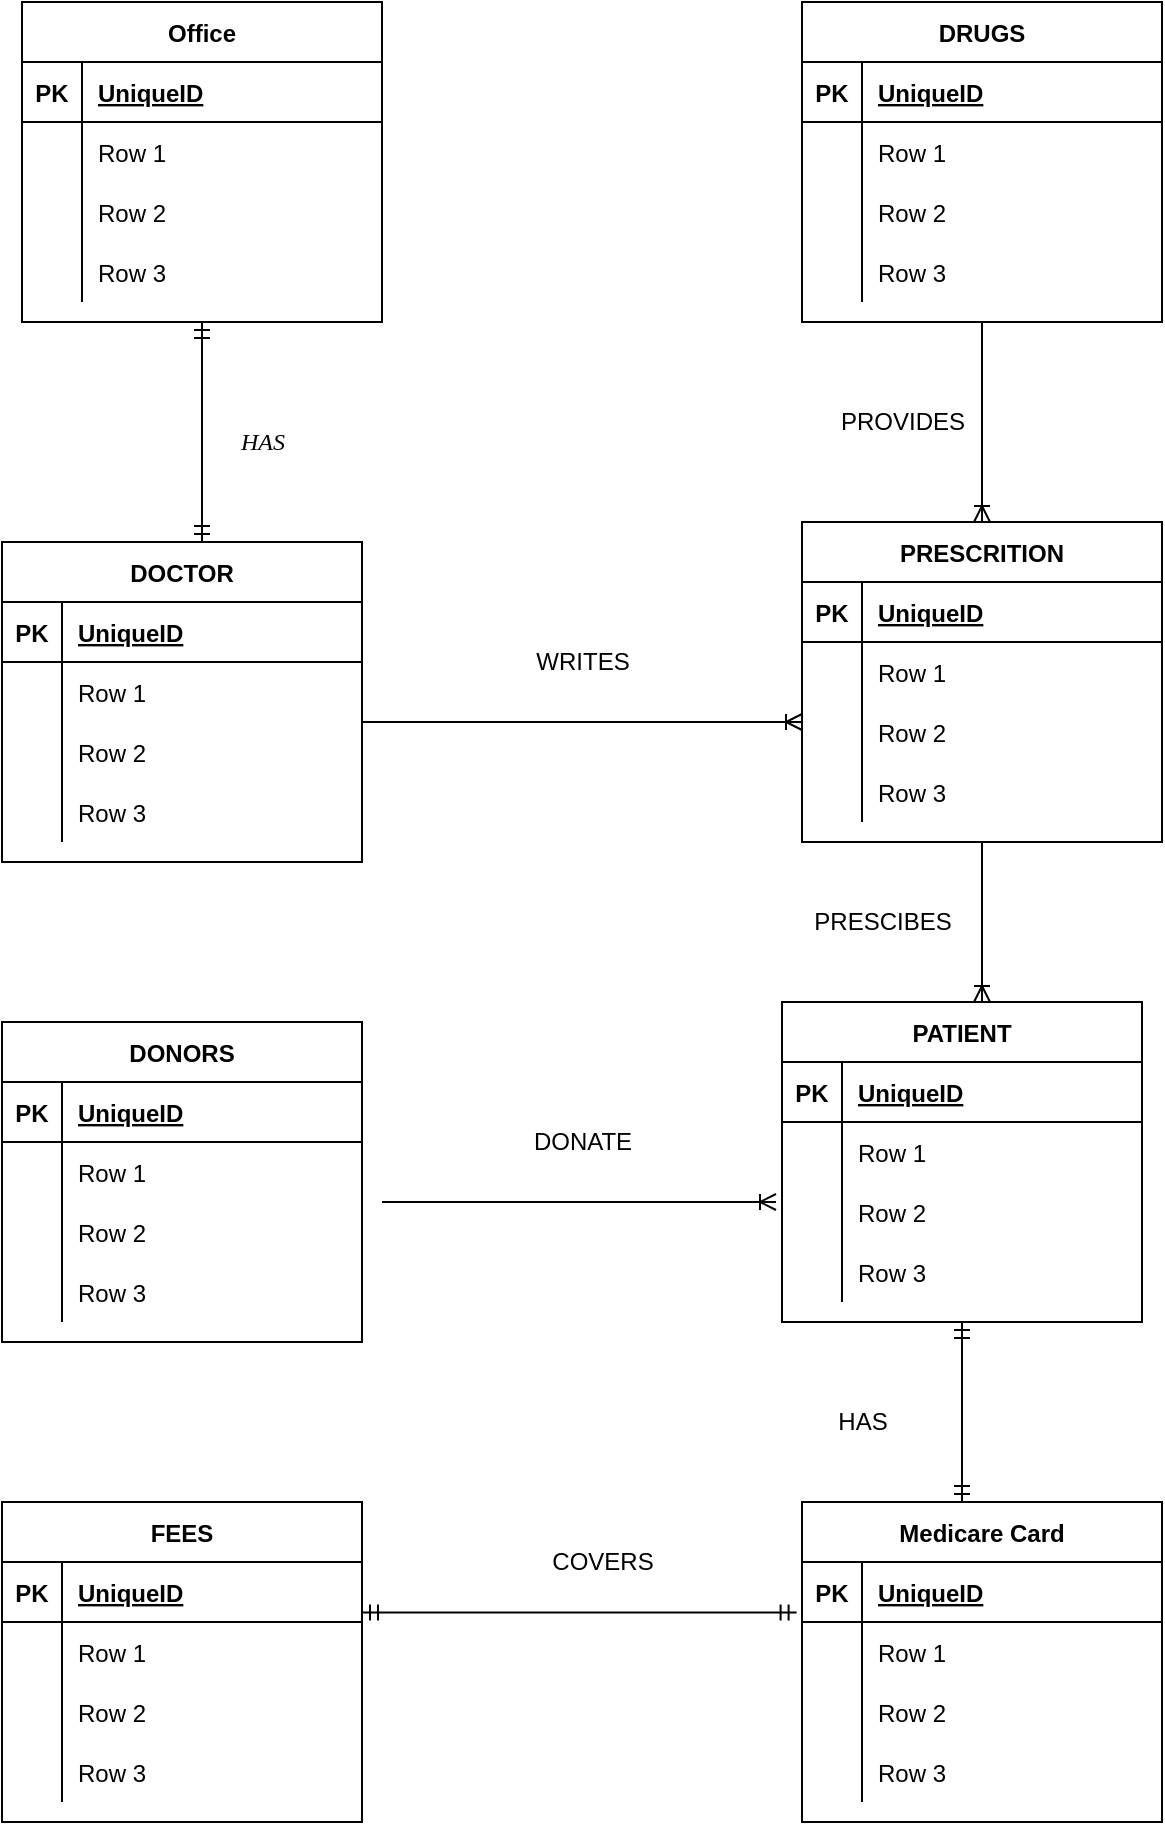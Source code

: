 <mxfile version="14.2.9" type="github">
  <diagram id="dvraBACmsRMkLH-C02M5" name="Page-1">
    <mxGraphModel dx="2031" dy="1053" grid="1" gridSize="10" guides="1" tooltips="1" connect="1" arrows="1" fold="1" page="1" pageScale="1" pageWidth="850" pageHeight="1100" math="0" shadow="0">
      <root>
        <mxCell id="0" />
        <mxCell id="1" parent="0" />
        <mxCell id="zn_hY5AfQBHQoUwy9ldw-1" value="DOCTOR" style="shape=table;startSize=30;container=1;collapsible=1;childLayout=tableLayout;fixedRows=1;rowLines=0;fontStyle=1;align=center;resizeLast=1;" parent="1" vertex="1">
          <mxGeometry x="80" y="290" width="180" height="160" as="geometry" />
        </mxCell>
        <mxCell id="zn_hY5AfQBHQoUwy9ldw-2" value="" style="shape=partialRectangle;collapsible=0;dropTarget=0;pointerEvents=0;fillColor=none;top=0;left=0;bottom=1;right=0;points=[[0,0.5],[1,0.5]];portConstraint=eastwest;" parent="zn_hY5AfQBHQoUwy9ldw-1" vertex="1">
          <mxGeometry y="30" width="180" height="30" as="geometry" />
        </mxCell>
        <mxCell id="zn_hY5AfQBHQoUwy9ldw-3" value="PK" style="shape=partialRectangle;connectable=0;fillColor=none;top=0;left=0;bottom=0;right=0;fontStyle=1;overflow=hidden;" parent="zn_hY5AfQBHQoUwy9ldw-2" vertex="1">
          <mxGeometry width="30" height="30" as="geometry" />
        </mxCell>
        <mxCell id="zn_hY5AfQBHQoUwy9ldw-4" value="UniqueID" style="shape=partialRectangle;connectable=0;fillColor=none;top=0;left=0;bottom=0;right=0;align=left;spacingLeft=6;fontStyle=5;overflow=hidden;" parent="zn_hY5AfQBHQoUwy9ldw-2" vertex="1">
          <mxGeometry x="30" width="150" height="30" as="geometry" />
        </mxCell>
        <mxCell id="zn_hY5AfQBHQoUwy9ldw-5" value="" style="shape=partialRectangle;collapsible=0;dropTarget=0;pointerEvents=0;fillColor=none;top=0;left=0;bottom=0;right=0;points=[[0,0.5],[1,0.5]];portConstraint=eastwest;" parent="zn_hY5AfQBHQoUwy9ldw-1" vertex="1">
          <mxGeometry y="60" width="180" height="30" as="geometry" />
        </mxCell>
        <mxCell id="zn_hY5AfQBHQoUwy9ldw-6" value="" style="shape=partialRectangle;connectable=0;fillColor=none;top=0;left=0;bottom=0;right=0;editable=1;overflow=hidden;" parent="zn_hY5AfQBHQoUwy9ldw-5" vertex="1">
          <mxGeometry width="30" height="30" as="geometry" />
        </mxCell>
        <mxCell id="zn_hY5AfQBHQoUwy9ldw-7" value="Row 1" style="shape=partialRectangle;connectable=0;fillColor=none;top=0;left=0;bottom=0;right=0;align=left;spacingLeft=6;overflow=hidden;" parent="zn_hY5AfQBHQoUwy9ldw-5" vertex="1">
          <mxGeometry x="30" width="150" height="30" as="geometry" />
        </mxCell>
        <mxCell id="zn_hY5AfQBHQoUwy9ldw-8" value="" style="shape=partialRectangle;collapsible=0;dropTarget=0;pointerEvents=0;fillColor=none;top=0;left=0;bottom=0;right=0;points=[[0,0.5],[1,0.5]];portConstraint=eastwest;" parent="zn_hY5AfQBHQoUwy9ldw-1" vertex="1">
          <mxGeometry y="90" width="180" height="30" as="geometry" />
        </mxCell>
        <mxCell id="zn_hY5AfQBHQoUwy9ldw-9" value="" style="shape=partialRectangle;connectable=0;fillColor=none;top=0;left=0;bottom=0;right=0;editable=1;overflow=hidden;" parent="zn_hY5AfQBHQoUwy9ldw-8" vertex="1">
          <mxGeometry width="30" height="30" as="geometry" />
        </mxCell>
        <mxCell id="zn_hY5AfQBHQoUwy9ldw-10" value="Row 2" style="shape=partialRectangle;connectable=0;fillColor=none;top=0;left=0;bottom=0;right=0;align=left;spacingLeft=6;overflow=hidden;" parent="zn_hY5AfQBHQoUwy9ldw-8" vertex="1">
          <mxGeometry x="30" width="150" height="30" as="geometry" />
        </mxCell>
        <mxCell id="zn_hY5AfQBHQoUwy9ldw-11" value="" style="shape=partialRectangle;collapsible=0;dropTarget=0;pointerEvents=0;fillColor=none;top=0;left=0;bottom=0;right=0;points=[[0,0.5],[1,0.5]];portConstraint=eastwest;" parent="zn_hY5AfQBHQoUwy9ldw-1" vertex="1">
          <mxGeometry y="120" width="180" height="30" as="geometry" />
        </mxCell>
        <mxCell id="zn_hY5AfQBHQoUwy9ldw-12" value="" style="shape=partialRectangle;connectable=0;fillColor=none;top=0;left=0;bottom=0;right=0;editable=1;overflow=hidden;" parent="zn_hY5AfQBHQoUwy9ldw-11" vertex="1">
          <mxGeometry width="30" height="30" as="geometry" />
        </mxCell>
        <mxCell id="zn_hY5AfQBHQoUwy9ldw-13" value="Row 3" style="shape=partialRectangle;connectable=0;fillColor=none;top=0;left=0;bottom=0;right=0;align=left;spacingLeft=6;overflow=hidden;" parent="zn_hY5AfQBHQoUwy9ldw-11" vertex="1">
          <mxGeometry x="30" width="150" height="30" as="geometry" />
        </mxCell>
        <mxCell id="zn_hY5AfQBHQoUwy9ldw-27" value="PRESCRITION" style="shape=table;startSize=30;container=1;collapsible=1;childLayout=tableLayout;fixedRows=1;rowLines=0;fontStyle=1;align=center;resizeLast=1;" parent="1" vertex="1">
          <mxGeometry x="480" y="280" width="180" height="160" as="geometry" />
        </mxCell>
        <mxCell id="zn_hY5AfQBHQoUwy9ldw-28" value="" style="shape=partialRectangle;collapsible=0;dropTarget=0;pointerEvents=0;fillColor=none;top=0;left=0;bottom=1;right=0;points=[[0,0.5],[1,0.5]];portConstraint=eastwest;" parent="zn_hY5AfQBHQoUwy9ldw-27" vertex="1">
          <mxGeometry y="30" width="180" height="30" as="geometry" />
        </mxCell>
        <mxCell id="zn_hY5AfQBHQoUwy9ldw-29" value="PK" style="shape=partialRectangle;connectable=0;fillColor=none;top=0;left=0;bottom=0;right=0;fontStyle=1;overflow=hidden;" parent="zn_hY5AfQBHQoUwy9ldw-28" vertex="1">
          <mxGeometry width="30" height="30" as="geometry" />
        </mxCell>
        <mxCell id="zn_hY5AfQBHQoUwy9ldw-30" value="UniqueID" style="shape=partialRectangle;connectable=0;fillColor=none;top=0;left=0;bottom=0;right=0;align=left;spacingLeft=6;fontStyle=5;overflow=hidden;" parent="zn_hY5AfQBHQoUwy9ldw-28" vertex="1">
          <mxGeometry x="30" width="150" height="30" as="geometry" />
        </mxCell>
        <mxCell id="zn_hY5AfQBHQoUwy9ldw-31" value="" style="shape=partialRectangle;collapsible=0;dropTarget=0;pointerEvents=0;fillColor=none;top=0;left=0;bottom=0;right=0;points=[[0,0.5],[1,0.5]];portConstraint=eastwest;" parent="zn_hY5AfQBHQoUwy9ldw-27" vertex="1">
          <mxGeometry y="60" width="180" height="30" as="geometry" />
        </mxCell>
        <mxCell id="zn_hY5AfQBHQoUwy9ldw-32" value="" style="shape=partialRectangle;connectable=0;fillColor=none;top=0;left=0;bottom=0;right=0;editable=1;overflow=hidden;" parent="zn_hY5AfQBHQoUwy9ldw-31" vertex="1">
          <mxGeometry width="30" height="30" as="geometry" />
        </mxCell>
        <mxCell id="zn_hY5AfQBHQoUwy9ldw-33" value="Row 1" style="shape=partialRectangle;connectable=0;fillColor=none;top=0;left=0;bottom=0;right=0;align=left;spacingLeft=6;overflow=hidden;" parent="zn_hY5AfQBHQoUwy9ldw-31" vertex="1">
          <mxGeometry x="30" width="150" height="30" as="geometry" />
        </mxCell>
        <mxCell id="zn_hY5AfQBHQoUwy9ldw-34" value="" style="shape=partialRectangle;collapsible=0;dropTarget=0;pointerEvents=0;fillColor=none;top=0;left=0;bottom=0;right=0;points=[[0,0.5],[1,0.5]];portConstraint=eastwest;" parent="zn_hY5AfQBHQoUwy9ldw-27" vertex="1">
          <mxGeometry y="90" width="180" height="30" as="geometry" />
        </mxCell>
        <mxCell id="zn_hY5AfQBHQoUwy9ldw-35" value="" style="shape=partialRectangle;connectable=0;fillColor=none;top=0;left=0;bottom=0;right=0;editable=1;overflow=hidden;" parent="zn_hY5AfQBHQoUwy9ldw-34" vertex="1">
          <mxGeometry width="30" height="30" as="geometry" />
        </mxCell>
        <mxCell id="zn_hY5AfQBHQoUwy9ldw-36" value="Row 2" style="shape=partialRectangle;connectable=0;fillColor=none;top=0;left=0;bottom=0;right=0;align=left;spacingLeft=6;overflow=hidden;" parent="zn_hY5AfQBHQoUwy9ldw-34" vertex="1">
          <mxGeometry x="30" width="150" height="30" as="geometry" />
        </mxCell>
        <mxCell id="zn_hY5AfQBHQoUwy9ldw-37" value="" style="shape=partialRectangle;collapsible=0;dropTarget=0;pointerEvents=0;fillColor=none;top=0;left=0;bottom=0;right=0;points=[[0,0.5],[1,0.5]];portConstraint=eastwest;" parent="zn_hY5AfQBHQoUwy9ldw-27" vertex="1">
          <mxGeometry y="120" width="180" height="30" as="geometry" />
        </mxCell>
        <mxCell id="zn_hY5AfQBHQoUwy9ldw-38" value="" style="shape=partialRectangle;connectable=0;fillColor=none;top=0;left=0;bottom=0;right=0;editable=1;overflow=hidden;" parent="zn_hY5AfQBHQoUwy9ldw-37" vertex="1">
          <mxGeometry width="30" height="30" as="geometry" />
        </mxCell>
        <mxCell id="zn_hY5AfQBHQoUwy9ldw-39" value="Row 3" style="shape=partialRectangle;connectable=0;fillColor=none;top=0;left=0;bottom=0;right=0;align=left;spacingLeft=6;overflow=hidden;" parent="zn_hY5AfQBHQoUwy9ldw-37" vertex="1">
          <mxGeometry x="30" width="150" height="30" as="geometry" />
        </mxCell>
        <mxCell id="zn_hY5AfQBHQoUwy9ldw-40" value="PATIENT" style="shape=table;startSize=30;container=1;collapsible=1;childLayout=tableLayout;fixedRows=1;rowLines=0;fontStyle=1;align=center;resizeLast=1;" parent="1" vertex="1">
          <mxGeometry x="470" y="520" width="180" height="160" as="geometry" />
        </mxCell>
        <mxCell id="zn_hY5AfQBHQoUwy9ldw-41" value="" style="shape=partialRectangle;collapsible=0;dropTarget=0;pointerEvents=0;fillColor=none;top=0;left=0;bottom=1;right=0;points=[[0,0.5],[1,0.5]];portConstraint=eastwest;" parent="zn_hY5AfQBHQoUwy9ldw-40" vertex="1">
          <mxGeometry y="30" width="180" height="30" as="geometry" />
        </mxCell>
        <mxCell id="zn_hY5AfQBHQoUwy9ldw-42" value="PK" style="shape=partialRectangle;connectable=0;fillColor=none;top=0;left=0;bottom=0;right=0;fontStyle=1;overflow=hidden;" parent="zn_hY5AfQBHQoUwy9ldw-41" vertex="1">
          <mxGeometry width="30" height="30" as="geometry" />
        </mxCell>
        <mxCell id="zn_hY5AfQBHQoUwy9ldw-43" value="UniqueID" style="shape=partialRectangle;connectable=0;fillColor=none;top=0;left=0;bottom=0;right=0;align=left;spacingLeft=6;fontStyle=5;overflow=hidden;" parent="zn_hY5AfQBHQoUwy9ldw-41" vertex="1">
          <mxGeometry x="30" width="150" height="30" as="geometry" />
        </mxCell>
        <mxCell id="zn_hY5AfQBHQoUwy9ldw-44" value="" style="shape=partialRectangle;collapsible=0;dropTarget=0;pointerEvents=0;fillColor=none;top=0;left=0;bottom=0;right=0;points=[[0,0.5],[1,0.5]];portConstraint=eastwest;" parent="zn_hY5AfQBHQoUwy9ldw-40" vertex="1">
          <mxGeometry y="60" width="180" height="30" as="geometry" />
        </mxCell>
        <mxCell id="zn_hY5AfQBHQoUwy9ldw-45" value="" style="shape=partialRectangle;connectable=0;fillColor=none;top=0;left=0;bottom=0;right=0;editable=1;overflow=hidden;" parent="zn_hY5AfQBHQoUwy9ldw-44" vertex="1">
          <mxGeometry width="30" height="30" as="geometry" />
        </mxCell>
        <mxCell id="zn_hY5AfQBHQoUwy9ldw-46" value="Row 1" style="shape=partialRectangle;connectable=0;fillColor=none;top=0;left=0;bottom=0;right=0;align=left;spacingLeft=6;overflow=hidden;" parent="zn_hY5AfQBHQoUwy9ldw-44" vertex="1">
          <mxGeometry x="30" width="150" height="30" as="geometry" />
        </mxCell>
        <mxCell id="zn_hY5AfQBHQoUwy9ldw-47" value="" style="shape=partialRectangle;collapsible=0;dropTarget=0;pointerEvents=0;fillColor=none;top=0;left=0;bottom=0;right=0;points=[[0,0.5],[1,0.5]];portConstraint=eastwest;" parent="zn_hY5AfQBHQoUwy9ldw-40" vertex="1">
          <mxGeometry y="90" width="180" height="30" as="geometry" />
        </mxCell>
        <mxCell id="zn_hY5AfQBHQoUwy9ldw-48" value="" style="shape=partialRectangle;connectable=0;fillColor=none;top=0;left=0;bottom=0;right=0;editable=1;overflow=hidden;" parent="zn_hY5AfQBHQoUwy9ldw-47" vertex="1">
          <mxGeometry width="30" height="30" as="geometry" />
        </mxCell>
        <mxCell id="zn_hY5AfQBHQoUwy9ldw-49" value="Row 2" style="shape=partialRectangle;connectable=0;fillColor=none;top=0;left=0;bottom=0;right=0;align=left;spacingLeft=6;overflow=hidden;" parent="zn_hY5AfQBHQoUwy9ldw-47" vertex="1">
          <mxGeometry x="30" width="150" height="30" as="geometry" />
        </mxCell>
        <mxCell id="zn_hY5AfQBHQoUwy9ldw-50" value="" style="shape=partialRectangle;collapsible=0;dropTarget=0;pointerEvents=0;fillColor=none;top=0;left=0;bottom=0;right=0;points=[[0,0.5],[1,0.5]];portConstraint=eastwest;" parent="zn_hY5AfQBHQoUwy9ldw-40" vertex="1">
          <mxGeometry y="120" width="180" height="30" as="geometry" />
        </mxCell>
        <mxCell id="zn_hY5AfQBHQoUwy9ldw-51" value="" style="shape=partialRectangle;connectable=0;fillColor=none;top=0;left=0;bottom=0;right=0;editable=1;overflow=hidden;" parent="zn_hY5AfQBHQoUwy9ldw-50" vertex="1">
          <mxGeometry width="30" height="30" as="geometry" />
        </mxCell>
        <mxCell id="zn_hY5AfQBHQoUwy9ldw-52" value="Row 3" style="shape=partialRectangle;connectable=0;fillColor=none;top=0;left=0;bottom=0;right=0;align=left;spacingLeft=6;overflow=hidden;" parent="zn_hY5AfQBHQoUwy9ldw-50" vertex="1">
          <mxGeometry x="30" width="150" height="30" as="geometry" />
        </mxCell>
        <mxCell id="zn_hY5AfQBHQoUwy9ldw-53" value="DONORS" style="shape=table;startSize=30;container=1;collapsible=1;childLayout=tableLayout;fixedRows=1;rowLines=0;fontStyle=1;align=center;resizeLast=1;" parent="1" vertex="1">
          <mxGeometry x="80" y="530" width="180" height="160" as="geometry" />
        </mxCell>
        <mxCell id="zn_hY5AfQBHQoUwy9ldw-54" value="" style="shape=partialRectangle;collapsible=0;dropTarget=0;pointerEvents=0;fillColor=none;top=0;left=0;bottom=1;right=0;points=[[0,0.5],[1,0.5]];portConstraint=eastwest;" parent="zn_hY5AfQBHQoUwy9ldw-53" vertex="1">
          <mxGeometry y="30" width="180" height="30" as="geometry" />
        </mxCell>
        <mxCell id="zn_hY5AfQBHQoUwy9ldw-55" value="PK" style="shape=partialRectangle;connectable=0;fillColor=none;top=0;left=0;bottom=0;right=0;fontStyle=1;overflow=hidden;" parent="zn_hY5AfQBHQoUwy9ldw-54" vertex="1">
          <mxGeometry width="30" height="30" as="geometry" />
        </mxCell>
        <mxCell id="zn_hY5AfQBHQoUwy9ldw-56" value="UniqueID" style="shape=partialRectangle;connectable=0;fillColor=none;top=0;left=0;bottom=0;right=0;align=left;spacingLeft=6;fontStyle=5;overflow=hidden;" parent="zn_hY5AfQBHQoUwy9ldw-54" vertex="1">
          <mxGeometry x="30" width="150" height="30" as="geometry" />
        </mxCell>
        <mxCell id="zn_hY5AfQBHQoUwy9ldw-57" value="" style="shape=partialRectangle;collapsible=0;dropTarget=0;pointerEvents=0;fillColor=none;top=0;left=0;bottom=0;right=0;points=[[0,0.5],[1,0.5]];portConstraint=eastwest;" parent="zn_hY5AfQBHQoUwy9ldw-53" vertex="1">
          <mxGeometry y="60" width="180" height="30" as="geometry" />
        </mxCell>
        <mxCell id="zn_hY5AfQBHQoUwy9ldw-58" value="" style="shape=partialRectangle;connectable=0;fillColor=none;top=0;left=0;bottom=0;right=0;editable=1;overflow=hidden;" parent="zn_hY5AfQBHQoUwy9ldw-57" vertex="1">
          <mxGeometry width="30" height="30" as="geometry" />
        </mxCell>
        <mxCell id="zn_hY5AfQBHQoUwy9ldw-59" value="Row 1" style="shape=partialRectangle;connectable=0;fillColor=none;top=0;left=0;bottom=0;right=0;align=left;spacingLeft=6;overflow=hidden;" parent="zn_hY5AfQBHQoUwy9ldw-57" vertex="1">
          <mxGeometry x="30" width="150" height="30" as="geometry" />
        </mxCell>
        <mxCell id="zn_hY5AfQBHQoUwy9ldw-60" value="" style="shape=partialRectangle;collapsible=0;dropTarget=0;pointerEvents=0;fillColor=none;top=0;left=0;bottom=0;right=0;points=[[0,0.5],[1,0.5]];portConstraint=eastwest;" parent="zn_hY5AfQBHQoUwy9ldw-53" vertex="1">
          <mxGeometry y="90" width="180" height="30" as="geometry" />
        </mxCell>
        <mxCell id="zn_hY5AfQBHQoUwy9ldw-61" value="" style="shape=partialRectangle;connectable=0;fillColor=none;top=0;left=0;bottom=0;right=0;editable=1;overflow=hidden;" parent="zn_hY5AfQBHQoUwy9ldw-60" vertex="1">
          <mxGeometry width="30" height="30" as="geometry" />
        </mxCell>
        <mxCell id="zn_hY5AfQBHQoUwy9ldw-62" value="Row 2" style="shape=partialRectangle;connectable=0;fillColor=none;top=0;left=0;bottom=0;right=0;align=left;spacingLeft=6;overflow=hidden;" parent="zn_hY5AfQBHQoUwy9ldw-60" vertex="1">
          <mxGeometry x="30" width="150" height="30" as="geometry" />
        </mxCell>
        <mxCell id="zn_hY5AfQBHQoUwy9ldw-63" value="" style="shape=partialRectangle;collapsible=0;dropTarget=0;pointerEvents=0;fillColor=none;top=0;left=0;bottom=0;right=0;points=[[0,0.5],[1,0.5]];portConstraint=eastwest;" parent="zn_hY5AfQBHQoUwy9ldw-53" vertex="1">
          <mxGeometry y="120" width="180" height="30" as="geometry" />
        </mxCell>
        <mxCell id="zn_hY5AfQBHQoUwy9ldw-64" value="" style="shape=partialRectangle;connectable=0;fillColor=none;top=0;left=0;bottom=0;right=0;editable=1;overflow=hidden;" parent="zn_hY5AfQBHQoUwy9ldw-63" vertex="1">
          <mxGeometry width="30" height="30" as="geometry" />
        </mxCell>
        <mxCell id="zn_hY5AfQBHQoUwy9ldw-65" value="Row 3" style="shape=partialRectangle;connectable=0;fillColor=none;top=0;left=0;bottom=0;right=0;align=left;spacingLeft=6;overflow=hidden;" parent="zn_hY5AfQBHQoUwy9ldw-63" vertex="1">
          <mxGeometry x="30" width="150" height="30" as="geometry" />
        </mxCell>
        <mxCell id="zn_hY5AfQBHQoUwy9ldw-66" value="FEES" style="shape=table;startSize=30;container=1;collapsible=1;childLayout=tableLayout;fixedRows=1;rowLines=0;fontStyle=1;align=center;resizeLast=1;" parent="1" vertex="1">
          <mxGeometry x="80" y="770" width="180" height="160" as="geometry" />
        </mxCell>
        <mxCell id="zn_hY5AfQBHQoUwy9ldw-67" value="" style="shape=partialRectangle;collapsible=0;dropTarget=0;pointerEvents=0;fillColor=none;top=0;left=0;bottom=1;right=0;points=[[0,0.5],[1,0.5]];portConstraint=eastwest;" parent="zn_hY5AfQBHQoUwy9ldw-66" vertex="1">
          <mxGeometry y="30" width="180" height="30" as="geometry" />
        </mxCell>
        <mxCell id="zn_hY5AfQBHQoUwy9ldw-68" value="PK" style="shape=partialRectangle;connectable=0;fillColor=none;top=0;left=0;bottom=0;right=0;fontStyle=1;overflow=hidden;" parent="zn_hY5AfQBHQoUwy9ldw-67" vertex="1">
          <mxGeometry width="30" height="30" as="geometry" />
        </mxCell>
        <mxCell id="zn_hY5AfQBHQoUwy9ldw-69" value="UniqueID" style="shape=partialRectangle;connectable=0;fillColor=none;top=0;left=0;bottom=0;right=0;align=left;spacingLeft=6;fontStyle=5;overflow=hidden;" parent="zn_hY5AfQBHQoUwy9ldw-67" vertex="1">
          <mxGeometry x="30" width="150" height="30" as="geometry" />
        </mxCell>
        <mxCell id="zn_hY5AfQBHQoUwy9ldw-70" value="" style="shape=partialRectangle;collapsible=0;dropTarget=0;pointerEvents=0;fillColor=none;top=0;left=0;bottom=0;right=0;points=[[0,0.5],[1,0.5]];portConstraint=eastwest;" parent="zn_hY5AfQBHQoUwy9ldw-66" vertex="1">
          <mxGeometry y="60" width="180" height="30" as="geometry" />
        </mxCell>
        <mxCell id="zn_hY5AfQBHQoUwy9ldw-71" value="" style="shape=partialRectangle;connectable=0;fillColor=none;top=0;left=0;bottom=0;right=0;editable=1;overflow=hidden;" parent="zn_hY5AfQBHQoUwy9ldw-70" vertex="1">
          <mxGeometry width="30" height="30" as="geometry" />
        </mxCell>
        <mxCell id="zn_hY5AfQBHQoUwy9ldw-72" value="Row 1" style="shape=partialRectangle;connectable=0;fillColor=none;top=0;left=0;bottom=0;right=0;align=left;spacingLeft=6;overflow=hidden;" parent="zn_hY5AfQBHQoUwy9ldw-70" vertex="1">
          <mxGeometry x="30" width="150" height="30" as="geometry" />
        </mxCell>
        <mxCell id="zn_hY5AfQBHQoUwy9ldw-73" value="" style="shape=partialRectangle;collapsible=0;dropTarget=0;pointerEvents=0;fillColor=none;top=0;left=0;bottom=0;right=0;points=[[0,0.5],[1,0.5]];portConstraint=eastwest;" parent="zn_hY5AfQBHQoUwy9ldw-66" vertex="1">
          <mxGeometry y="90" width="180" height="30" as="geometry" />
        </mxCell>
        <mxCell id="zn_hY5AfQBHQoUwy9ldw-74" value="" style="shape=partialRectangle;connectable=0;fillColor=none;top=0;left=0;bottom=0;right=0;editable=1;overflow=hidden;" parent="zn_hY5AfQBHQoUwy9ldw-73" vertex="1">
          <mxGeometry width="30" height="30" as="geometry" />
        </mxCell>
        <mxCell id="zn_hY5AfQBHQoUwy9ldw-75" value="Row 2" style="shape=partialRectangle;connectable=0;fillColor=none;top=0;left=0;bottom=0;right=0;align=left;spacingLeft=6;overflow=hidden;" parent="zn_hY5AfQBHQoUwy9ldw-73" vertex="1">
          <mxGeometry x="30" width="150" height="30" as="geometry" />
        </mxCell>
        <mxCell id="zn_hY5AfQBHQoUwy9ldw-76" value="" style="shape=partialRectangle;collapsible=0;dropTarget=0;pointerEvents=0;fillColor=none;top=0;left=0;bottom=0;right=0;points=[[0,0.5],[1,0.5]];portConstraint=eastwest;" parent="zn_hY5AfQBHQoUwy9ldw-66" vertex="1">
          <mxGeometry y="120" width="180" height="30" as="geometry" />
        </mxCell>
        <mxCell id="zn_hY5AfQBHQoUwy9ldw-77" value="" style="shape=partialRectangle;connectable=0;fillColor=none;top=0;left=0;bottom=0;right=0;editable=1;overflow=hidden;" parent="zn_hY5AfQBHQoUwy9ldw-76" vertex="1">
          <mxGeometry width="30" height="30" as="geometry" />
        </mxCell>
        <mxCell id="zn_hY5AfQBHQoUwy9ldw-78" value="Row 3" style="shape=partialRectangle;connectable=0;fillColor=none;top=0;left=0;bottom=0;right=0;align=left;spacingLeft=6;overflow=hidden;" parent="zn_hY5AfQBHQoUwy9ldw-76" vertex="1">
          <mxGeometry x="30" width="150" height="30" as="geometry" />
        </mxCell>
        <mxCell id="zn_hY5AfQBHQoUwy9ldw-79" value="Office" style="shape=table;startSize=30;container=1;collapsible=1;childLayout=tableLayout;fixedRows=1;rowLines=0;fontStyle=1;align=center;resizeLast=1;" parent="1" vertex="1">
          <mxGeometry x="90" y="20" width="180" height="160" as="geometry" />
        </mxCell>
        <mxCell id="zn_hY5AfQBHQoUwy9ldw-80" value="" style="shape=partialRectangle;collapsible=0;dropTarget=0;pointerEvents=0;fillColor=none;top=0;left=0;bottom=1;right=0;points=[[0,0.5],[1,0.5]];portConstraint=eastwest;" parent="zn_hY5AfQBHQoUwy9ldw-79" vertex="1">
          <mxGeometry y="30" width="180" height="30" as="geometry" />
        </mxCell>
        <mxCell id="zn_hY5AfQBHQoUwy9ldw-81" value="PK" style="shape=partialRectangle;connectable=0;fillColor=none;top=0;left=0;bottom=0;right=0;fontStyle=1;overflow=hidden;" parent="zn_hY5AfQBHQoUwy9ldw-80" vertex="1">
          <mxGeometry width="30" height="30" as="geometry" />
        </mxCell>
        <mxCell id="zn_hY5AfQBHQoUwy9ldw-82" value="UniqueID" style="shape=partialRectangle;connectable=0;fillColor=none;top=0;left=0;bottom=0;right=0;align=left;spacingLeft=6;fontStyle=5;overflow=hidden;" parent="zn_hY5AfQBHQoUwy9ldw-80" vertex="1">
          <mxGeometry x="30" width="150" height="30" as="geometry" />
        </mxCell>
        <mxCell id="zn_hY5AfQBHQoUwy9ldw-83" value="" style="shape=partialRectangle;collapsible=0;dropTarget=0;pointerEvents=0;fillColor=none;top=0;left=0;bottom=0;right=0;points=[[0,0.5],[1,0.5]];portConstraint=eastwest;" parent="zn_hY5AfQBHQoUwy9ldw-79" vertex="1">
          <mxGeometry y="60" width="180" height="30" as="geometry" />
        </mxCell>
        <mxCell id="zn_hY5AfQBHQoUwy9ldw-84" value="" style="shape=partialRectangle;connectable=0;fillColor=none;top=0;left=0;bottom=0;right=0;editable=1;overflow=hidden;" parent="zn_hY5AfQBHQoUwy9ldw-83" vertex="1">
          <mxGeometry width="30" height="30" as="geometry" />
        </mxCell>
        <mxCell id="zn_hY5AfQBHQoUwy9ldw-85" value="Row 1" style="shape=partialRectangle;connectable=0;fillColor=none;top=0;left=0;bottom=0;right=0;align=left;spacingLeft=6;overflow=hidden;" parent="zn_hY5AfQBHQoUwy9ldw-83" vertex="1">
          <mxGeometry x="30" width="150" height="30" as="geometry" />
        </mxCell>
        <mxCell id="zn_hY5AfQBHQoUwy9ldw-86" value="" style="shape=partialRectangle;collapsible=0;dropTarget=0;pointerEvents=0;fillColor=none;top=0;left=0;bottom=0;right=0;points=[[0,0.5],[1,0.5]];portConstraint=eastwest;" parent="zn_hY5AfQBHQoUwy9ldw-79" vertex="1">
          <mxGeometry y="90" width="180" height="30" as="geometry" />
        </mxCell>
        <mxCell id="zn_hY5AfQBHQoUwy9ldw-87" value="" style="shape=partialRectangle;connectable=0;fillColor=none;top=0;left=0;bottom=0;right=0;editable=1;overflow=hidden;" parent="zn_hY5AfQBHQoUwy9ldw-86" vertex="1">
          <mxGeometry width="30" height="30" as="geometry" />
        </mxCell>
        <mxCell id="zn_hY5AfQBHQoUwy9ldw-88" value="Row 2" style="shape=partialRectangle;connectable=0;fillColor=none;top=0;left=0;bottom=0;right=0;align=left;spacingLeft=6;overflow=hidden;" parent="zn_hY5AfQBHQoUwy9ldw-86" vertex="1">
          <mxGeometry x="30" width="150" height="30" as="geometry" />
        </mxCell>
        <mxCell id="zn_hY5AfQBHQoUwy9ldw-89" value="" style="shape=partialRectangle;collapsible=0;dropTarget=0;pointerEvents=0;fillColor=none;top=0;left=0;bottom=0;right=0;points=[[0,0.5],[1,0.5]];portConstraint=eastwest;" parent="zn_hY5AfQBHQoUwy9ldw-79" vertex="1">
          <mxGeometry y="120" width="180" height="30" as="geometry" />
        </mxCell>
        <mxCell id="zn_hY5AfQBHQoUwy9ldw-90" value="" style="shape=partialRectangle;connectable=0;fillColor=none;top=0;left=0;bottom=0;right=0;editable=1;overflow=hidden;" parent="zn_hY5AfQBHQoUwy9ldw-89" vertex="1">
          <mxGeometry width="30" height="30" as="geometry" />
        </mxCell>
        <mxCell id="zn_hY5AfQBHQoUwy9ldw-91" value="Row 3" style="shape=partialRectangle;connectable=0;fillColor=none;top=0;left=0;bottom=0;right=0;align=left;spacingLeft=6;overflow=hidden;" parent="zn_hY5AfQBHQoUwy9ldw-89" vertex="1">
          <mxGeometry x="30" width="150" height="30" as="geometry" />
        </mxCell>
        <mxCell id="zn_hY5AfQBHQoUwy9ldw-123" value="DRUGS" style="shape=table;startSize=30;container=1;collapsible=1;childLayout=tableLayout;fixedRows=1;rowLines=0;fontStyle=1;align=center;resizeLast=1;" parent="1" vertex="1">
          <mxGeometry x="480" y="20" width="180" height="160" as="geometry" />
        </mxCell>
        <mxCell id="zn_hY5AfQBHQoUwy9ldw-124" value="" style="shape=partialRectangle;collapsible=0;dropTarget=0;pointerEvents=0;fillColor=none;top=0;left=0;bottom=1;right=0;points=[[0,0.5],[1,0.5]];portConstraint=eastwest;" parent="zn_hY5AfQBHQoUwy9ldw-123" vertex="1">
          <mxGeometry y="30" width="180" height="30" as="geometry" />
        </mxCell>
        <mxCell id="zn_hY5AfQBHQoUwy9ldw-125" value="PK" style="shape=partialRectangle;connectable=0;fillColor=none;top=0;left=0;bottom=0;right=0;fontStyle=1;overflow=hidden;" parent="zn_hY5AfQBHQoUwy9ldw-124" vertex="1">
          <mxGeometry width="30" height="30" as="geometry" />
        </mxCell>
        <mxCell id="zn_hY5AfQBHQoUwy9ldw-126" value="UniqueID" style="shape=partialRectangle;connectable=0;fillColor=none;top=0;left=0;bottom=0;right=0;align=left;spacingLeft=6;fontStyle=5;overflow=hidden;" parent="zn_hY5AfQBHQoUwy9ldw-124" vertex="1">
          <mxGeometry x="30" width="150" height="30" as="geometry" />
        </mxCell>
        <mxCell id="zn_hY5AfQBHQoUwy9ldw-127" value="" style="shape=partialRectangle;collapsible=0;dropTarget=0;pointerEvents=0;fillColor=none;top=0;left=0;bottom=0;right=0;points=[[0,0.5],[1,0.5]];portConstraint=eastwest;" parent="zn_hY5AfQBHQoUwy9ldw-123" vertex="1">
          <mxGeometry y="60" width="180" height="30" as="geometry" />
        </mxCell>
        <mxCell id="zn_hY5AfQBHQoUwy9ldw-128" value="" style="shape=partialRectangle;connectable=0;fillColor=none;top=0;left=0;bottom=0;right=0;editable=1;overflow=hidden;" parent="zn_hY5AfQBHQoUwy9ldw-127" vertex="1">
          <mxGeometry width="30" height="30" as="geometry" />
        </mxCell>
        <mxCell id="zn_hY5AfQBHQoUwy9ldw-129" value="Row 1" style="shape=partialRectangle;connectable=0;fillColor=none;top=0;left=0;bottom=0;right=0;align=left;spacingLeft=6;overflow=hidden;" parent="zn_hY5AfQBHQoUwy9ldw-127" vertex="1">
          <mxGeometry x="30" width="150" height="30" as="geometry" />
        </mxCell>
        <mxCell id="zn_hY5AfQBHQoUwy9ldw-130" value="" style="shape=partialRectangle;collapsible=0;dropTarget=0;pointerEvents=0;fillColor=none;top=0;left=0;bottom=0;right=0;points=[[0,0.5],[1,0.5]];portConstraint=eastwest;" parent="zn_hY5AfQBHQoUwy9ldw-123" vertex="1">
          <mxGeometry y="90" width="180" height="30" as="geometry" />
        </mxCell>
        <mxCell id="zn_hY5AfQBHQoUwy9ldw-131" value="" style="shape=partialRectangle;connectable=0;fillColor=none;top=0;left=0;bottom=0;right=0;editable=1;overflow=hidden;" parent="zn_hY5AfQBHQoUwy9ldw-130" vertex="1">
          <mxGeometry width="30" height="30" as="geometry" />
        </mxCell>
        <mxCell id="zn_hY5AfQBHQoUwy9ldw-132" value="Row 2" style="shape=partialRectangle;connectable=0;fillColor=none;top=0;left=0;bottom=0;right=0;align=left;spacingLeft=6;overflow=hidden;" parent="zn_hY5AfQBHQoUwy9ldw-130" vertex="1">
          <mxGeometry x="30" width="150" height="30" as="geometry" />
        </mxCell>
        <mxCell id="zn_hY5AfQBHQoUwy9ldw-133" value="" style="shape=partialRectangle;collapsible=0;dropTarget=0;pointerEvents=0;fillColor=none;top=0;left=0;bottom=0;right=0;points=[[0,0.5],[1,0.5]];portConstraint=eastwest;" parent="zn_hY5AfQBHQoUwy9ldw-123" vertex="1">
          <mxGeometry y="120" width="180" height="30" as="geometry" />
        </mxCell>
        <mxCell id="zn_hY5AfQBHQoUwy9ldw-134" value="" style="shape=partialRectangle;connectable=0;fillColor=none;top=0;left=0;bottom=0;right=0;editable=1;overflow=hidden;" parent="zn_hY5AfQBHQoUwy9ldw-133" vertex="1">
          <mxGeometry width="30" height="30" as="geometry" />
        </mxCell>
        <mxCell id="zn_hY5AfQBHQoUwy9ldw-135" value="Row 3" style="shape=partialRectangle;connectable=0;fillColor=none;top=0;left=0;bottom=0;right=0;align=left;spacingLeft=6;overflow=hidden;" parent="zn_hY5AfQBHQoUwy9ldw-133" vertex="1">
          <mxGeometry x="30" width="150" height="30" as="geometry" />
        </mxCell>
        <mxCell id="FnCjv-FWOS-ZwE2D6XdO-4" value="Medicare Card" style="shape=table;startSize=30;container=1;collapsible=1;childLayout=tableLayout;fixedRows=1;rowLines=0;fontStyle=1;align=center;resizeLast=1;" vertex="1" parent="1">
          <mxGeometry x="480" y="770" width="180" height="160" as="geometry" />
        </mxCell>
        <mxCell id="FnCjv-FWOS-ZwE2D6XdO-5" value="" style="shape=partialRectangle;collapsible=0;dropTarget=0;pointerEvents=0;fillColor=none;top=0;left=0;bottom=1;right=0;points=[[0,0.5],[1,0.5]];portConstraint=eastwest;" vertex="1" parent="FnCjv-FWOS-ZwE2D6XdO-4">
          <mxGeometry y="30" width="180" height="30" as="geometry" />
        </mxCell>
        <mxCell id="FnCjv-FWOS-ZwE2D6XdO-6" value="PK" style="shape=partialRectangle;connectable=0;fillColor=none;top=0;left=0;bottom=0;right=0;fontStyle=1;overflow=hidden;" vertex="1" parent="FnCjv-FWOS-ZwE2D6XdO-5">
          <mxGeometry width="30" height="30" as="geometry" />
        </mxCell>
        <mxCell id="FnCjv-FWOS-ZwE2D6XdO-7" value="UniqueID" style="shape=partialRectangle;connectable=0;fillColor=none;top=0;left=0;bottom=0;right=0;align=left;spacingLeft=6;fontStyle=5;overflow=hidden;" vertex="1" parent="FnCjv-FWOS-ZwE2D6XdO-5">
          <mxGeometry x="30" width="150" height="30" as="geometry" />
        </mxCell>
        <mxCell id="FnCjv-FWOS-ZwE2D6XdO-8" value="" style="shape=partialRectangle;collapsible=0;dropTarget=0;pointerEvents=0;fillColor=none;top=0;left=0;bottom=0;right=0;points=[[0,0.5],[1,0.5]];portConstraint=eastwest;" vertex="1" parent="FnCjv-FWOS-ZwE2D6XdO-4">
          <mxGeometry y="60" width="180" height="30" as="geometry" />
        </mxCell>
        <mxCell id="FnCjv-FWOS-ZwE2D6XdO-9" value="" style="shape=partialRectangle;connectable=0;fillColor=none;top=0;left=0;bottom=0;right=0;editable=1;overflow=hidden;" vertex="1" parent="FnCjv-FWOS-ZwE2D6XdO-8">
          <mxGeometry width="30" height="30" as="geometry" />
        </mxCell>
        <mxCell id="FnCjv-FWOS-ZwE2D6XdO-10" value="Row 1" style="shape=partialRectangle;connectable=0;fillColor=none;top=0;left=0;bottom=0;right=0;align=left;spacingLeft=6;overflow=hidden;" vertex="1" parent="FnCjv-FWOS-ZwE2D6XdO-8">
          <mxGeometry x="30" width="150" height="30" as="geometry" />
        </mxCell>
        <mxCell id="FnCjv-FWOS-ZwE2D6XdO-11" value="" style="shape=partialRectangle;collapsible=0;dropTarget=0;pointerEvents=0;fillColor=none;top=0;left=0;bottom=0;right=0;points=[[0,0.5],[1,0.5]];portConstraint=eastwest;" vertex="1" parent="FnCjv-FWOS-ZwE2D6XdO-4">
          <mxGeometry y="90" width="180" height="30" as="geometry" />
        </mxCell>
        <mxCell id="FnCjv-FWOS-ZwE2D6XdO-12" value="" style="shape=partialRectangle;connectable=0;fillColor=none;top=0;left=0;bottom=0;right=0;editable=1;overflow=hidden;" vertex="1" parent="FnCjv-FWOS-ZwE2D6XdO-11">
          <mxGeometry width="30" height="30" as="geometry" />
        </mxCell>
        <mxCell id="FnCjv-FWOS-ZwE2D6XdO-13" value="Row 2" style="shape=partialRectangle;connectable=0;fillColor=none;top=0;left=0;bottom=0;right=0;align=left;spacingLeft=6;overflow=hidden;" vertex="1" parent="FnCjv-FWOS-ZwE2D6XdO-11">
          <mxGeometry x="30" width="150" height="30" as="geometry" />
        </mxCell>
        <mxCell id="FnCjv-FWOS-ZwE2D6XdO-14" value="" style="shape=partialRectangle;collapsible=0;dropTarget=0;pointerEvents=0;fillColor=none;top=0;left=0;bottom=0;right=0;points=[[0,0.5],[1,0.5]];portConstraint=eastwest;" vertex="1" parent="FnCjv-FWOS-ZwE2D6XdO-4">
          <mxGeometry y="120" width="180" height="30" as="geometry" />
        </mxCell>
        <mxCell id="FnCjv-FWOS-ZwE2D6XdO-15" value="" style="shape=partialRectangle;connectable=0;fillColor=none;top=0;left=0;bottom=0;right=0;editable=1;overflow=hidden;" vertex="1" parent="FnCjv-FWOS-ZwE2D6XdO-14">
          <mxGeometry width="30" height="30" as="geometry" />
        </mxCell>
        <mxCell id="FnCjv-FWOS-ZwE2D6XdO-16" value="Row 3" style="shape=partialRectangle;connectable=0;fillColor=none;top=0;left=0;bottom=0;right=0;align=left;spacingLeft=6;overflow=hidden;" vertex="1" parent="FnCjv-FWOS-ZwE2D6XdO-14">
          <mxGeometry x="30" width="150" height="30" as="geometry" />
        </mxCell>
        <mxCell id="FnCjv-FWOS-ZwE2D6XdO-19" value="" style="fontSize=12;html=1;endArrow=ERmandOne;startArrow=ERmandOne;exitX=0.5;exitY=1;exitDx=0;exitDy=0;" edge="1" parent="1" source="zn_hY5AfQBHQoUwy9ldw-40">
          <mxGeometry width="100" height="100" relative="1" as="geometry">
            <mxPoint x="300" y="470" as="sourcePoint" />
            <mxPoint x="560" y="770" as="targetPoint" />
          </mxGeometry>
        </mxCell>
        <mxCell id="FnCjv-FWOS-ZwE2D6XdO-20" value="" style="edgeStyle=entityRelationEdgeStyle;fontSize=12;html=1;endArrow=ERmandOne;startArrow=ERmandOne;entryX=-0.015;entryY=0.843;entryDx=0;entryDy=0;entryPerimeter=0;exitX=1;exitY=-0.157;exitDx=0;exitDy=0;exitPerimeter=0;" edge="1" parent="1" source="zn_hY5AfQBHQoUwy9ldw-70" target="FnCjv-FWOS-ZwE2D6XdO-5">
          <mxGeometry width="100" height="100" relative="1" as="geometry">
            <mxPoint x="300" y="750" as="sourcePoint" />
            <mxPoint x="400" y="650" as="targetPoint" />
          </mxGeometry>
        </mxCell>
        <mxCell id="FnCjv-FWOS-ZwE2D6XdO-21" value="" style="edgeStyle=entityRelationEdgeStyle;fontSize=12;html=1;endArrow=ERoneToMany;" edge="1" parent="1">
          <mxGeometry width="100" height="100" relative="1" as="geometry">
            <mxPoint x="270" y="620" as="sourcePoint" />
            <mxPoint x="467" y="620" as="targetPoint" />
          </mxGeometry>
        </mxCell>
        <mxCell id="FnCjv-FWOS-ZwE2D6XdO-24" value="" style="fontSize=12;html=1;endArrow=ERoneToMany;exitX=0.5;exitY=1;exitDx=0;exitDy=0;" edge="1" parent="1" source="zn_hY5AfQBHQoUwy9ldw-27">
          <mxGeometry width="100" height="100" relative="1" as="geometry">
            <mxPoint x="660" y="400" as="sourcePoint" />
            <mxPoint x="570" y="520" as="targetPoint" />
          </mxGeometry>
        </mxCell>
        <mxCell id="FnCjv-FWOS-ZwE2D6XdO-25" value="" style="fontSize=12;html=1;endArrow=ERoneToMany;exitX=0.5;exitY=1;exitDx=0;exitDy=0;" edge="1" parent="1" source="zn_hY5AfQBHQoUwy9ldw-123">
          <mxGeometry width="100" height="100" relative="1" as="geometry">
            <mxPoint x="570" y="180" as="sourcePoint" />
            <mxPoint x="570" y="280" as="targetPoint" />
          </mxGeometry>
        </mxCell>
        <mxCell id="FnCjv-FWOS-ZwE2D6XdO-26" value="" style="edgeStyle=entityRelationEdgeStyle;fontSize=12;html=1;endArrow=ERoneToMany;" edge="1" parent="1">
          <mxGeometry width="100" height="100" relative="1" as="geometry">
            <mxPoint x="260" y="380" as="sourcePoint" />
            <mxPoint x="480" y="380" as="targetPoint" />
          </mxGeometry>
        </mxCell>
        <mxCell id="FnCjv-FWOS-ZwE2D6XdO-31" value="" style="fontSize=12;html=1;endArrow=ERmandOne;startArrow=ERmandOne;elbow=vertical;entryX=0.5;entryY=1;entryDx=0;entryDy=0;" edge="1" parent="1" target="zn_hY5AfQBHQoUwy9ldw-79">
          <mxGeometry width="100" height="100" relative="1" as="geometry">
            <mxPoint x="180" y="290" as="sourcePoint" />
            <mxPoint x="262" y="180" as="targetPoint" />
          </mxGeometry>
        </mxCell>
        <mxCell id="FnCjv-FWOS-ZwE2D6XdO-32" value="&lt;font face=&quot;Verdana&quot;&gt;&lt;i&gt;HAS&lt;/i&gt;&lt;/font&gt;" style="text;html=1;align=center;verticalAlign=middle;resizable=0;points=[];autosize=1;" vertex="1" parent="1">
          <mxGeometry x="190" y="230" width="40" height="20" as="geometry" />
        </mxCell>
        <mxCell id="FnCjv-FWOS-ZwE2D6XdO-33" value="PROVIDES" style="text;html=1;align=center;verticalAlign=middle;resizable=0;points=[];autosize=1;" vertex="1" parent="1">
          <mxGeometry x="490" y="220" width="80" height="20" as="geometry" />
        </mxCell>
        <mxCell id="FnCjv-FWOS-ZwE2D6XdO-34" value="WRITES" style="text;html=1;align=center;verticalAlign=middle;resizable=0;points=[];autosize=1;" vertex="1" parent="1">
          <mxGeometry x="340" y="340" width="60" height="20" as="geometry" />
        </mxCell>
        <mxCell id="FnCjv-FWOS-ZwE2D6XdO-35" value="DONATE" style="text;html=1;align=center;verticalAlign=middle;resizable=0;points=[];autosize=1;" vertex="1" parent="1">
          <mxGeometry x="340" y="580" width="60" height="20" as="geometry" />
        </mxCell>
        <mxCell id="FnCjv-FWOS-ZwE2D6XdO-36" value="PRESCIBES" style="text;html=1;align=center;verticalAlign=middle;resizable=0;points=[];autosize=1;" vertex="1" parent="1">
          <mxGeometry x="480" y="470" width="80" height="20" as="geometry" />
        </mxCell>
        <mxCell id="FnCjv-FWOS-ZwE2D6XdO-37" value="HAS" style="text;html=1;align=center;verticalAlign=middle;resizable=0;points=[];autosize=1;" vertex="1" parent="1">
          <mxGeometry x="490" y="720" width="40" height="20" as="geometry" />
        </mxCell>
        <mxCell id="FnCjv-FWOS-ZwE2D6XdO-38" value="COVERS" style="text;html=1;align=center;verticalAlign=middle;resizable=0;points=[];autosize=1;" vertex="1" parent="1">
          <mxGeometry x="345" y="790" width="70" height="20" as="geometry" />
        </mxCell>
      </root>
    </mxGraphModel>
  </diagram>
</mxfile>
